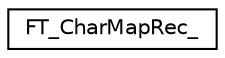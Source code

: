 digraph "Graphical Class Hierarchy"
{
 // LATEX_PDF_SIZE
  edge [fontname="Helvetica",fontsize="10",labelfontname="Helvetica",labelfontsize="10"];
  node [fontname="Helvetica",fontsize="10",shape=record];
  rankdir="LR";
  Node0 [label="FT_CharMapRec_",height=0.2,width=0.4,color="black", fillcolor="white", style="filled",URL="$structFT__CharMapRec__.html",tooltip=" "];
}
